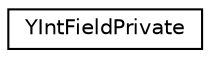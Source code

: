 digraph "Graphical Class Hierarchy"
{
 // LATEX_PDF_SIZE
  edge [fontname="Helvetica",fontsize="10",labelfontname="Helvetica",labelfontsize="10"];
  node [fontname="Helvetica",fontsize="10",shape=record];
  rankdir="LR";
  Node0 [label="YIntFieldPrivate",height=0.2,width=0.4,color="black", fillcolor="white", style="filled",URL="$structYIntFieldPrivate.html",tooltip=" "];
}
